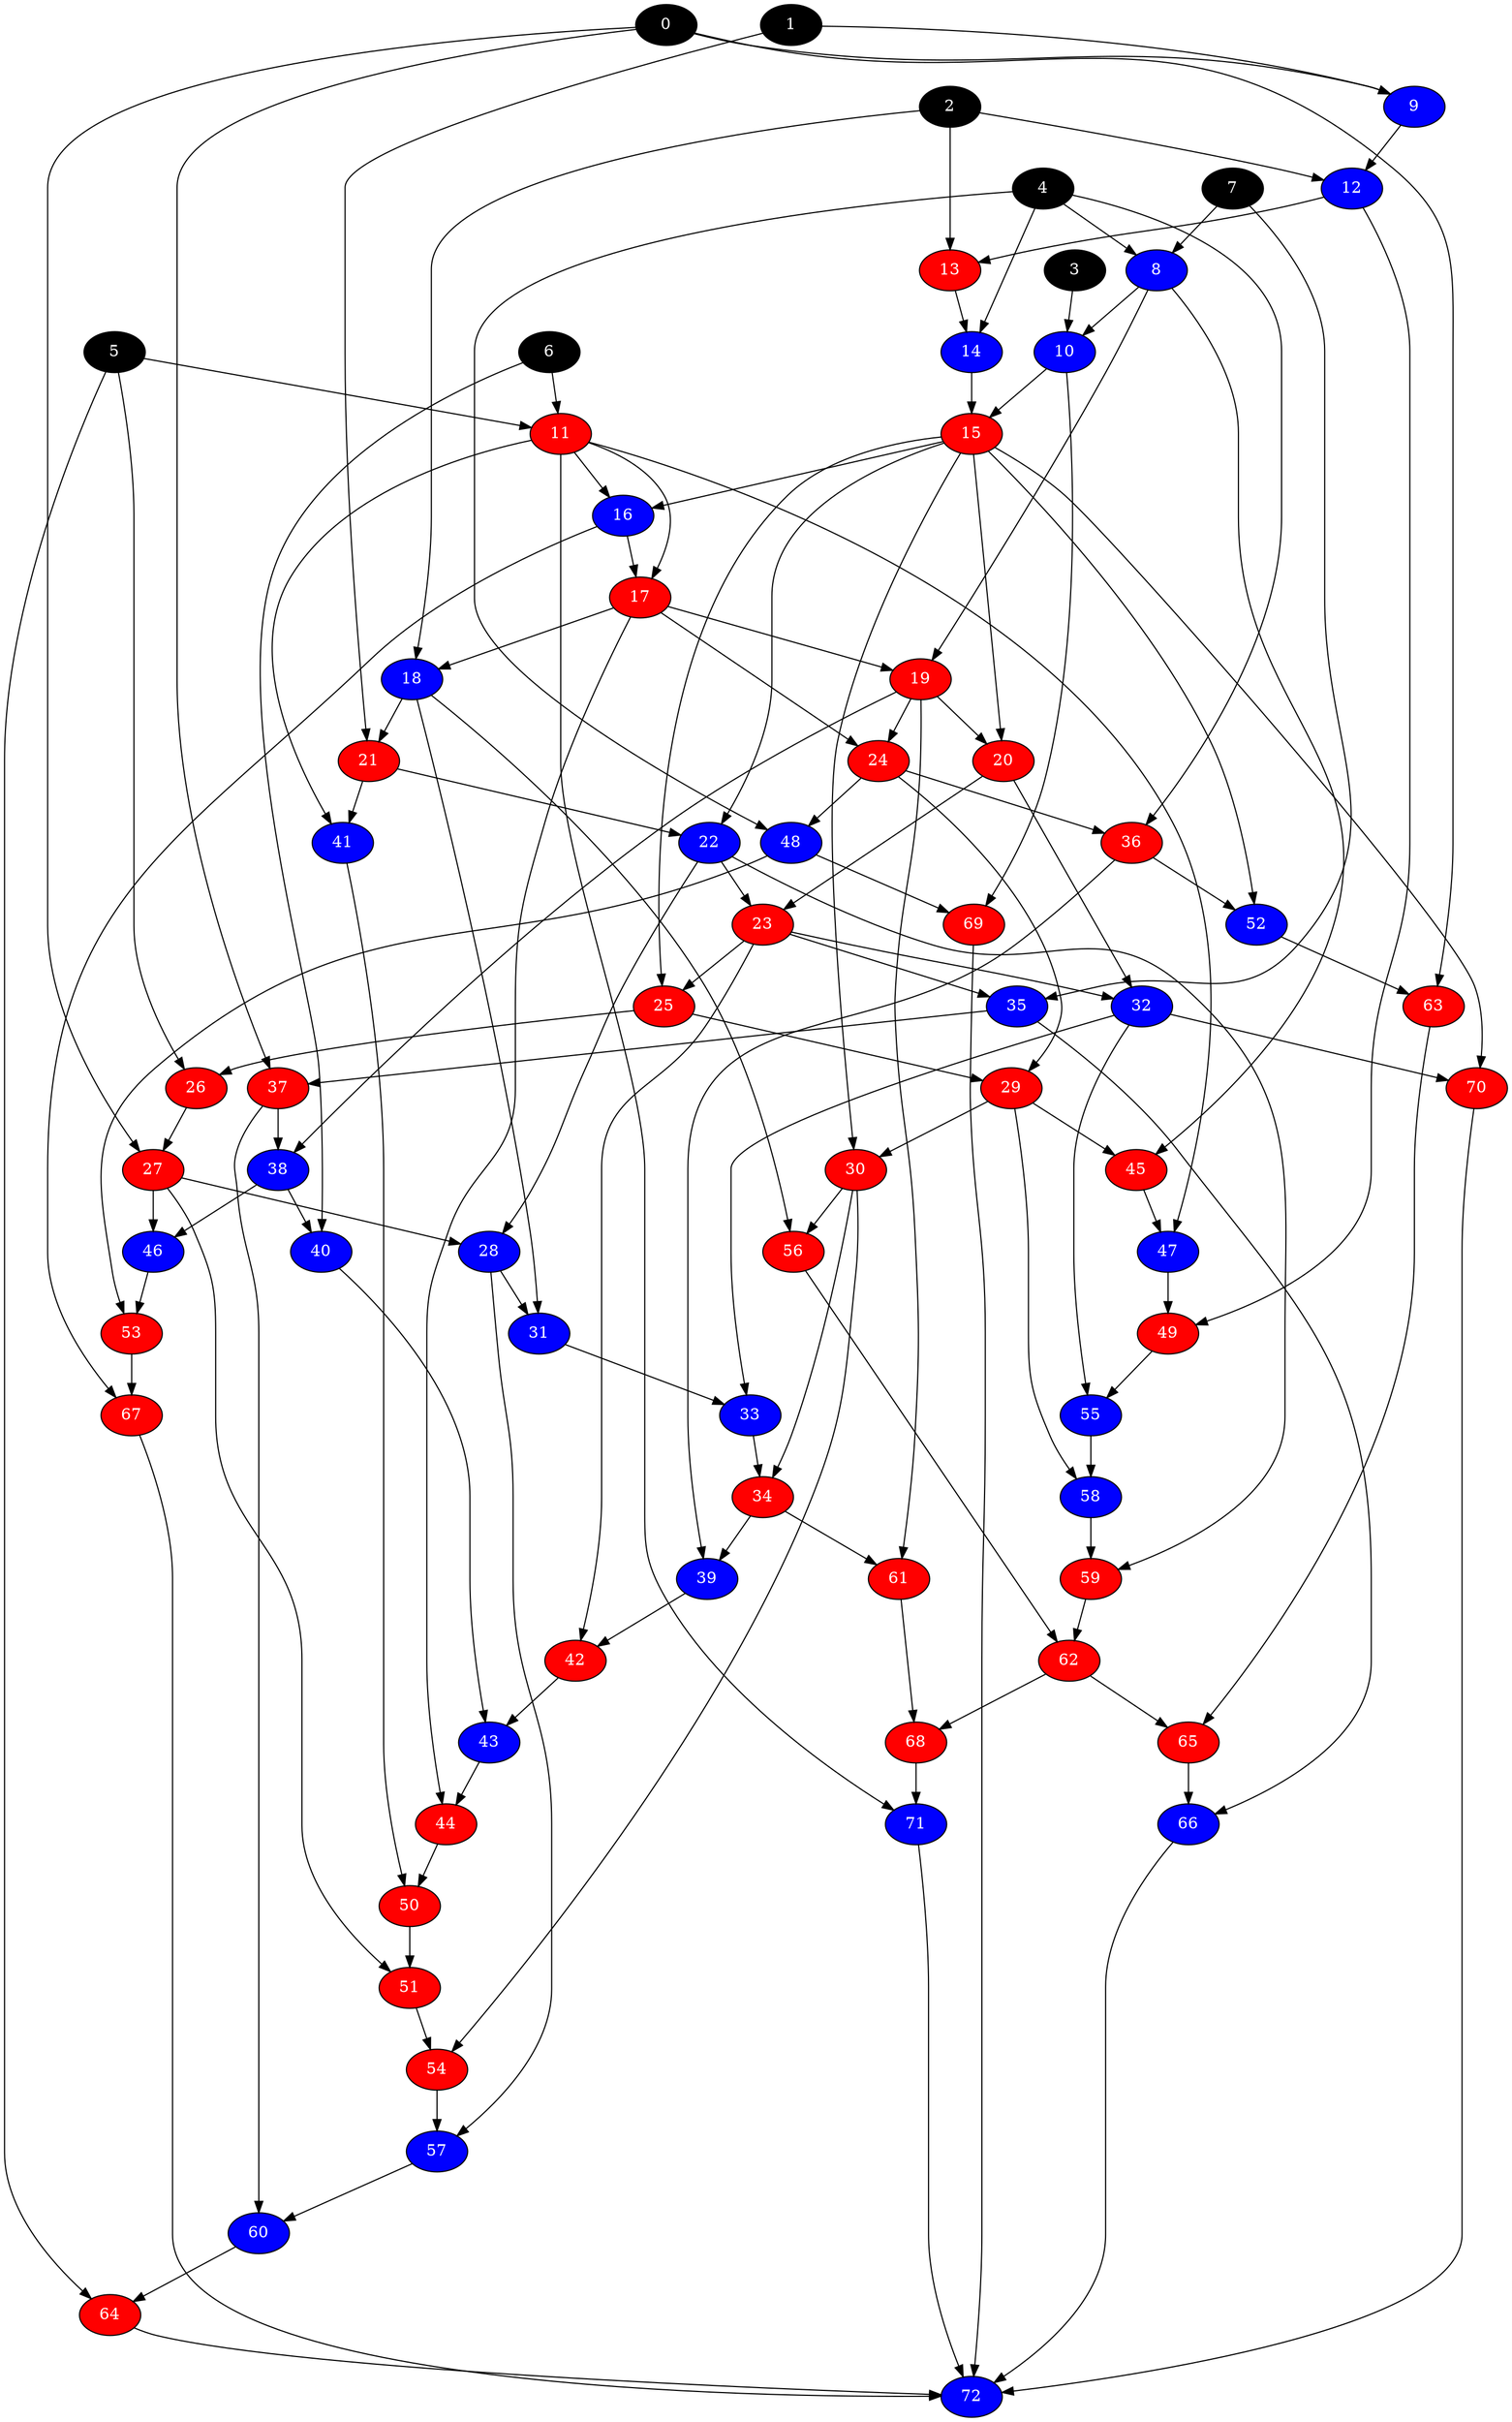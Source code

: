 digraph {
	0 [fillcolor=black fontcolor=white style=filled]
	1 [fillcolor=black fontcolor=white style=filled]
	2 [fillcolor=black fontcolor=white style=filled]
	3 [fillcolor=black fontcolor=white style=filled]
	4 [fillcolor=black fontcolor=white style=filled]
	5 [fillcolor=black fontcolor=white style=filled]
	6 [fillcolor=black fontcolor=white style=filled]
	7 [fillcolor=black fontcolor=white style=filled]
	8 [fillcolor=blue fontcolor=white style=filled]
	7 -> 8
	4 -> 8
	9 [fillcolor=blue fontcolor=white style=filled]
	0 -> 9
	1 -> 9
	10 [fillcolor=blue fontcolor=white style=filled]
	3 -> 10
	8 -> 10
	11 [fillcolor=red fontcolor=white style=filled]
	6 -> 11
	5 -> 11
	12 [fillcolor=blue fontcolor=white style=filled]
	2 -> 12
	9 -> 12
	13 [fillcolor=red fontcolor=white style=filled]
	12 -> 13
	2 -> 13
	14 [fillcolor=blue fontcolor=white style=filled]
	4 -> 14
	13 -> 14
	15 [fillcolor=red fontcolor=white style=filled]
	10 -> 15
	14 -> 15
	16 [fillcolor=blue fontcolor=white style=filled]
	15 -> 16
	11 -> 16
	17 [fillcolor=red fontcolor=white style=filled]
	16 -> 17
	11 -> 17
	18 [fillcolor=blue fontcolor=white style=filled]
	2 -> 18
	17 -> 18
	19 [fillcolor=red fontcolor=white style=filled]
	8 -> 19
	17 -> 19
	20 [fillcolor=red fontcolor=white style=filled]
	19 -> 20
	15 -> 20
	21 [fillcolor=red fontcolor=white style=filled]
	1 -> 21
	18 -> 21
	22 [fillcolor=blue fontcolor=white style=filled]
	21 -> 22
	15 -> 22
	23 [fillcolor=red fontcolor=white style=filled]
	22 -> 23
	20 -> 23
	24 [fillcolor=red fontcolor=white style=filled]
	17 -> 24
	19 -> 24
	25 [fillcolor=red fontcolor=white style=filled]
	15 -> 25
	23 -> 25
	26 [fillcolor=red fontcolor=white style=filled]
	5 -> 26
	25 -> 26
	27 [fillcolor=red fontcolor=white style=filled]
	26 -> 27
	0 -> 27
	28 [fillcolor=blue fontcolor=white style=filled]
	22 -> 28
	27 -> 28
	29 [fillcolor=red fontcolor=white style=filled]
	24 -> 29
	25 -> 29
	30 [fillcolor=red fontcolor=white style=filled]
	29 -> 30
	15 -> 30
	31 [fillcolor=blue fontcolor=white style=filled]
	18 -> 31
	28 -> 31
	32 [fillcolor=blue fontcolor=white style=filled]
	23 -> 32
	20 -> 32
	33 [fillcolor=blue fontcolor=white style=filled]
	32 -> 33
	31 -> 33
	34 [fillcolor=red fontcolor=white style=filled]
	33 -> 34
	30 -> 34
	35 [fillcolor=blue fontcolor=white style=filled]
	7 -> 35
	23 -> 35
	36 [fillcolor=red fontcolor=white style=filled]
	24 -> 36
	4 -> 36
	37 [fillcolor=red fontcolor=white style=filled]
	35 -> 37
	0 -> 37
	38 [fillcolor=blue fontcolor=white style=filled]
	37 -> 38
	19 -> 38
	39 [fillcolor=blue fontcolor=white style=filled]
	34 -> 39
	36 -> 39
	40 [fillcolor=blue fontcolor=white style=filled]
	6 -> 40
	38 -> 40
	41 [fillcolor=blue fontcolor=white style=filled]
	11 -> 41
	21 -> 41
	42 [fillcolor=red fontcolor=white style=filled]
	23 -> 42
	39 -> 42
	43 [fillcolor=blue fontcolor=white style=filled]
	42 -> 43
	40 -> 43
	44 [fillcolor=red fontcolor=white style=filled]
	17 -> 44
	43 -> 44
	45 [fillcolor=red fontcolor=white style=filled]
	29 -> 45
	8 -> 45
	46 [fillcolor=blue fontcolor=white style=filled]
	38 -> 46
	27 -> 46
	47 [fillcolor=blue fontcolor=white style=filled]
	11 -> 47
	45 -> 47
	48 [fillcolor=blue fontcolor=white style=filled]
	4 -> 48
	24 -> 48
	49 [fillcolor=red fontcolor=white style=filled]
	12 -> 49
	47 -> 49
	50 [fillcolor=red fontcolor=white style=filled]
	41 -> 50
	44 -> 50
	51 [fillcolor=red fontcolor=white style=filled]
	27 -> 51
	50 -> 51
	52 [fillcolor=blue fontcolor=white style=filled]
	15 -> 52
	36 -> 52
	53 [fillcolor=red fontcolor=white style=filled]
	48 -> 53
	46 -> 53
	54 [fillcolor=red fontcolor=white style=filled]
	30 -> 54
	51 -> 54
	55 [fillcolor=blue fontcolor=white style=filled]
	49 -> 55
	32 -> 55
	56 [fillcolor=red fontcolor=white style=filled]
	30 -> 56
	18 -> 56
	57 [fillcolor=blue fontcolor=white style=filled]
	54 -> 57
	28 -> 57
	58 [fillcolor=blue fontcolor=white style=filled]
	29 -> 58
	55 -> 58
	59 [fillcolor=red fontcolor=white style=filled]
	58 -> 59
	22 -> 59
	60 [fillcolor=blue fontcolor=white style=filled]
	57 -> 60
	37 -> 60
	61 [fillcolor=red fontcolor=white style=filled]
	34 -> 61
	19 -> 61
	62 [fillcolor=red fontcolor=white style=filled]
	56 -> 62
	59 -> 62
	63 [fillcolor=red fontcolor=white style=filled]
	0 -> 63
	52 -> 63
	64 [fillcolor=red fontcolor=white style=filled]
	60 -> 64
	5 -> 64
	65 [fillcolor=red fontcolor=white style=filled]
	63 -> 65
	62 -> 65
	66 [fillcolor=blue fontcolor=white style=filled]
	35 -> 66
	65 -> 66
	67 [fillcolor=red fontcolor=white style=filled]
	16 -> 67
	53 -> 67
	68 [fillcolor=red fontcolor=white style=filled]
	62 -> 68
	61 -> 68
	69 [fillcolor=red fontcolor=white style=filled]
	48 -> 69
	10 -> 69
	70 [fillcolor=red fontcolor=white style=filled]
	32 -> 70
	15 -> 70
	71 [fillcolor=blue fontcolor=white style=filled]
	68 -> 71
	11 -> 71
	72 [fillcolor=blue fontcolor=white style=filled]
	64 -> 72
	66 -> 72
	67 -> 72
	69 -> 72
	70 -> 72
	71 -> 72
}
